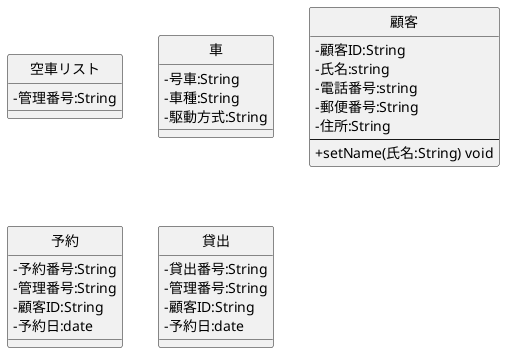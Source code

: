 @startuml
skinparam classAttributeIconSize 0
class 空車リスト{
  - 管理番号:String
}
class 車{
  - 号車:String
  - 車種:String
  - 駆動方式:String
}
class 顧客{
  - 顧客ID:String
  - 氏名:string
  - 電話番号:string
  - 郵便番号:String
  - 住所:String
  ---
  + setName(氏名:String) void
}
class 予約{
  - 予約番号:String
  - 管理番号:String
  - 顧客ID:String
  - 予約日:date
}
class 貸出{
  - 貸出番号:String
  - 管理番号:String
  - 顧客ID:String
  - 予約日:date
}
hide 空車リスト circle
hide 車 circle
hide 顧客 circle
hide 予約 circle
hide 貸出 circle
@enduml